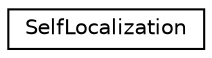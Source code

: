 digraph "クラス階層図"
{
  edge [fontname="Helvetica",fontsize="10",labelfontname="Helvetica",labelfontsize="10"];
  node [fontname="Helvetica",fontsize="10",shape=record];
  rankdir="LR";
  Node0 [label="SelfLocalization",height=0.2,width=0.4,color="black", fillcolor="white", style="filled",URL="$d4/ddb/class_self_localization.html"];
}
